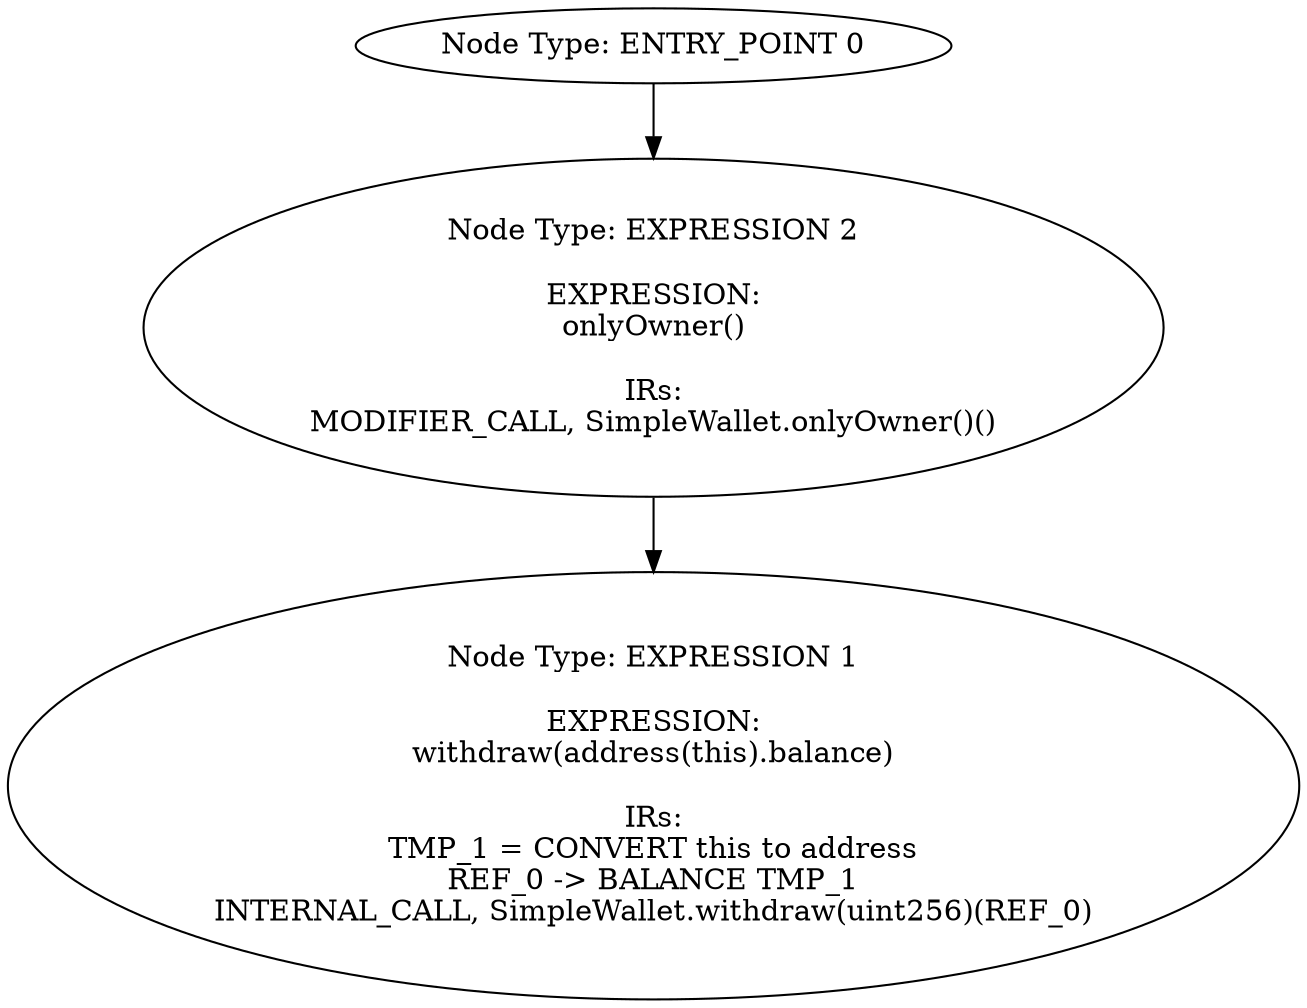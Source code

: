 digraph{
0[label="Node Type: ENTRY_POINT 0
"];
0->2;
1[label="Node Type: EXPRESSION 1

EXPRESSION:
withdraw(address(this).balance)

IRs:
TMP_1 = CONVERT this to address
REF_0 -> BALANCE TMP_1
INTERNAL_CALL, SimpleWallet.withdraw(uint256)(REF_0)"];
2[label="Node Type: EXPRESSION 2

EXPRESSION:
onlyOwner()

IRs:
MODIFIER_CALL, SimpleWallet.onlyOwner()()"];
2->1;
}
